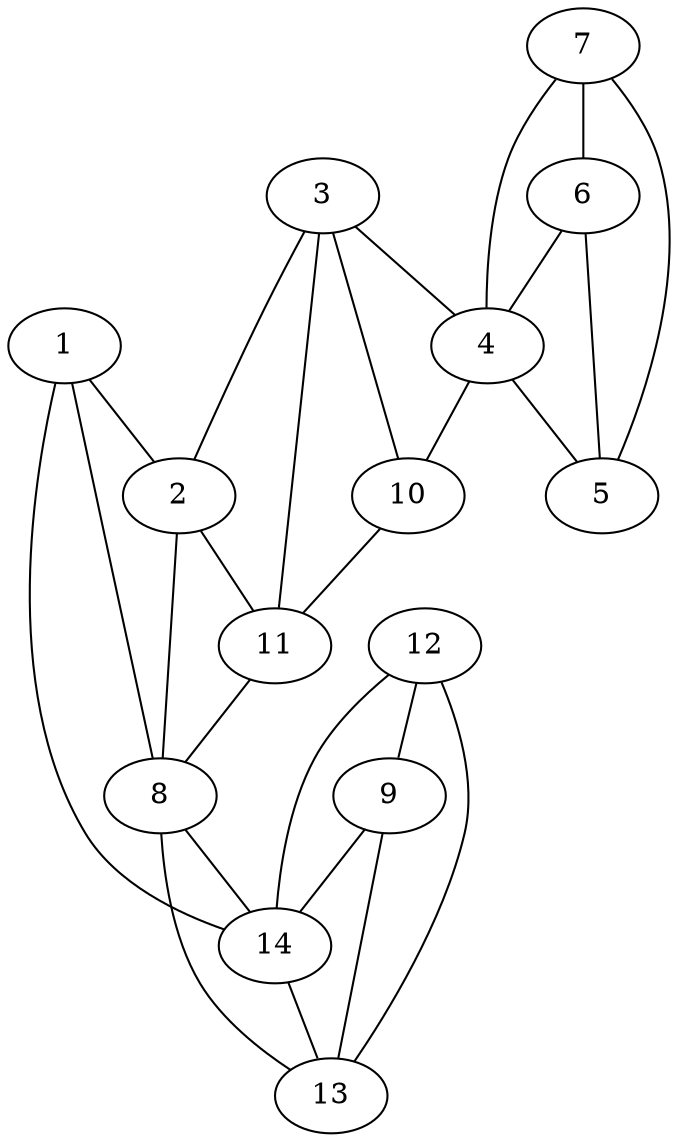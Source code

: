 graph pdb3fap {
	1	 [aaLength=4,
		sequence=RDRN,
		type=0];
	2	 [aaLength=10,
		sequence=IRGWEEGVAQ,
		type=0];
	1 -- 2	 [distance0="27.20523",
		frequency=1,
		type0=1];
	8	 [aaLength=4,
		sequence=FKFM,
		type=1];
	1 -- 8	 [distance0="27.67865",
		frequency=1,
		type0=3];
	14	 [aaLength=4,
		sequence=KFDS,
		type=1];
	1 -- 14	 [distance0="27.47922",
		frequency=1,
		type0=2];
	2 -- 8	 [distance0="23.5043",
		frequency=1,
		type0=1];
	11	 [aaLength=6,
		sequence=RAKLTI,
		type=1];
	2 -- 11	 [distance0="26.02791",
		distance1="5.0",
		frequency=2,
		type0=3,
		type1=4];
	3	 [aaLength=4,
		sequence=PDYA,
		type=0];
	4	 [aaLength=19,
		sequence=vanDerWaals,
		type=0];
	3 -- 4	 [distance0="36.61126",
		frequency=1,
		type0=3];
	3 -- 2	 [distance0="24.82781",
		frequency=1,
		type0=1];
	3 -- 11	 [distance0="33.51652",
		frequency=1,
		type0=2];
	10	 [aaLength=11,
		sequence=LVFDVELLKLE,
		type=1];
	4 -- 10	 [distance0="34.29789",
		frequency=1,
		type0=2];
	5	 [aaLength=19,
		sequence=vanDerWaals,
		type=0];
	4 -- 5	 [distance0="23.65909",
		distance1="0.0",
		frequency=2,
		type0=1,
		type1=4];
	6	 [aaLength=29,
		sequence=vanDerWaals,
		type=0];
	6 -- 4	 [distance0="43.38578",
		frequency=1,
		type0=3];
	6 -- 5	 [distance0="23.76151",
		frequency=1,
		type0=1];
	7	 [aaLength=20,
		sequence=vanDerWaals,
		type=0];
	7 -- 4	 [distance0="71.3179",
		frequency=1,
		type0=3];
	7 -- 5	 [distance0="51.58852",
		frequency=1,
		type0=2];
	7 -- 6	 [distance0="29.5779",
		frequency=1,
		type0=1];
	13	 [aaLength=3,
		sequence=TGM,
		type=1];
	8 -- 13	 [distance0="19.0",
		frequency=1,
		type0=2];
	8 -- 14	 [distance0="11.0",
		frequency=1,
		type0=1];
	9	 [aaLength=10,
		sequence=TCVVHYTGML,
		type=1];
	9 -- 13	 [distance0="6.0",
		distance1="0.0",
		frequency=2,
		type0=1,
		type1=5];
	9 -- 14	 [distance0="14.0",
		frequency=1,
		type0=2];
	10 -- 3	 [distance0="37.88611",
		frequency=1,
		type0=3];
	10 -- 11	 [distance0="26.0",
		frequency=1,
		type0=1];
	11 -- 8	 [distance0="25.0",
		frequency=1,
		type0=1];
	12	 [aaLength=7,
		sequence=VQVETIS,
		type=1];
	12 -- 9	 [distance0="19.0",
		distance1="12.0",
		frequency=2,
		type0=1,
		type1=4];
	12 -- 13	 [distance0="25.0",
		frequency=1,
		type0=2];
	12 -- 14	 [distance0="33.0",
		frequency=1,
		type0=3];
	14 -- 13	 [distance0="8.0",
		frequency=1,
		type0=1];
}
